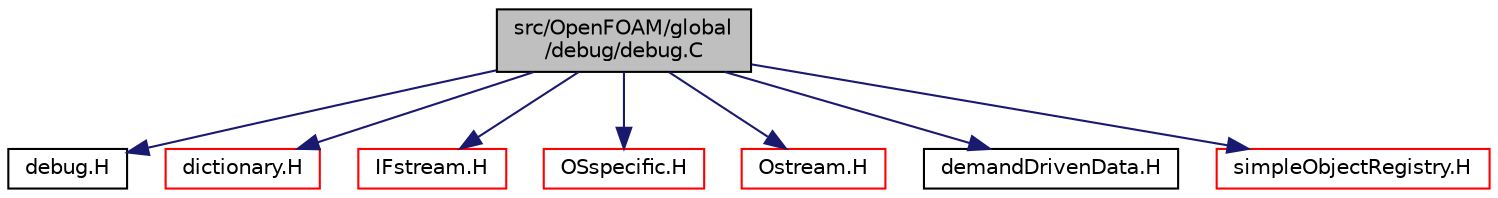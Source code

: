 digraph "src/OpenFOAM/global/debug/debug.C"
{
  bgcolor="transparent";
  edge [fontname="Helvetica",fontsize="10",labelfontname="Helvetica",labelfontsize="10"];
  node [fontname="Helvetica",fontsize="10",shape=record];
  Node1 [label="src/OpenFOAM/global\l/debug/debug.C",height=0.2,width=0.4,color="black", fillcolor="grey75", style="filled", fontcolor="black"];
  Node1 -> Node2 [color="midnightblue",fontsize="10",style="solid",fontname="Helvetica"];
  Node2 [label="debug.H",height=0.2,width=0.4,color="black",URL="$a08354.html"];
  Node1 -> Node3 [color="midnightblue",fontsize="10",style="solid",fontname="Helvetica"];
  Node3 [label="dictionary.H",height=0.2,width=0.4,color="red",URL="$a07865.html"];
  Node1 -> Node4 [color="midnightblue",fontsize="10",style="solid",fontname="Helvetica"];
  Node4 [label="IFstream.H",height=0.2,width=0.4,color="red",URL="$a07955.html"];
  Node1 -> Node5 [color="midnightblue",fontsize="10",style="solid",fontname="Helvetica"];
  Node5 [label="OSspecific.H",height=0.2,width=0.4,color="red",URL="$a08394.html",tooltip="Functions used by OpenFOAM that are specific to POSIX compliant operating systems and need to be repl..."];
  Node1 -> Node6 [color="midnightblue",fontsize="10",style="solid",fontname="Helvetica"];
  Node6 [label="Ostream.H",height=0.2,width=0.4,color="red",URL="$a07970.html"];
  Node1 -> Node7 [color="midnightblue",fontsize="10",style="solid",fontname="Helvetica"];
  Node7 [label="demandDrivenData.H",height=0.2,width=0.4,color="black",URL="$a08393.html",tooltip="Template functions to aid in the implementation of demand driven data. "];
  Node1 -> Node8 [color="midnightblue",fontsize="10",style="solid",fontname="Helvetica"];
  Node8 [label="simpleObjectRegistry.H",height=0.2,width=0.4,color="red",URL="$a08357.html"];
}
